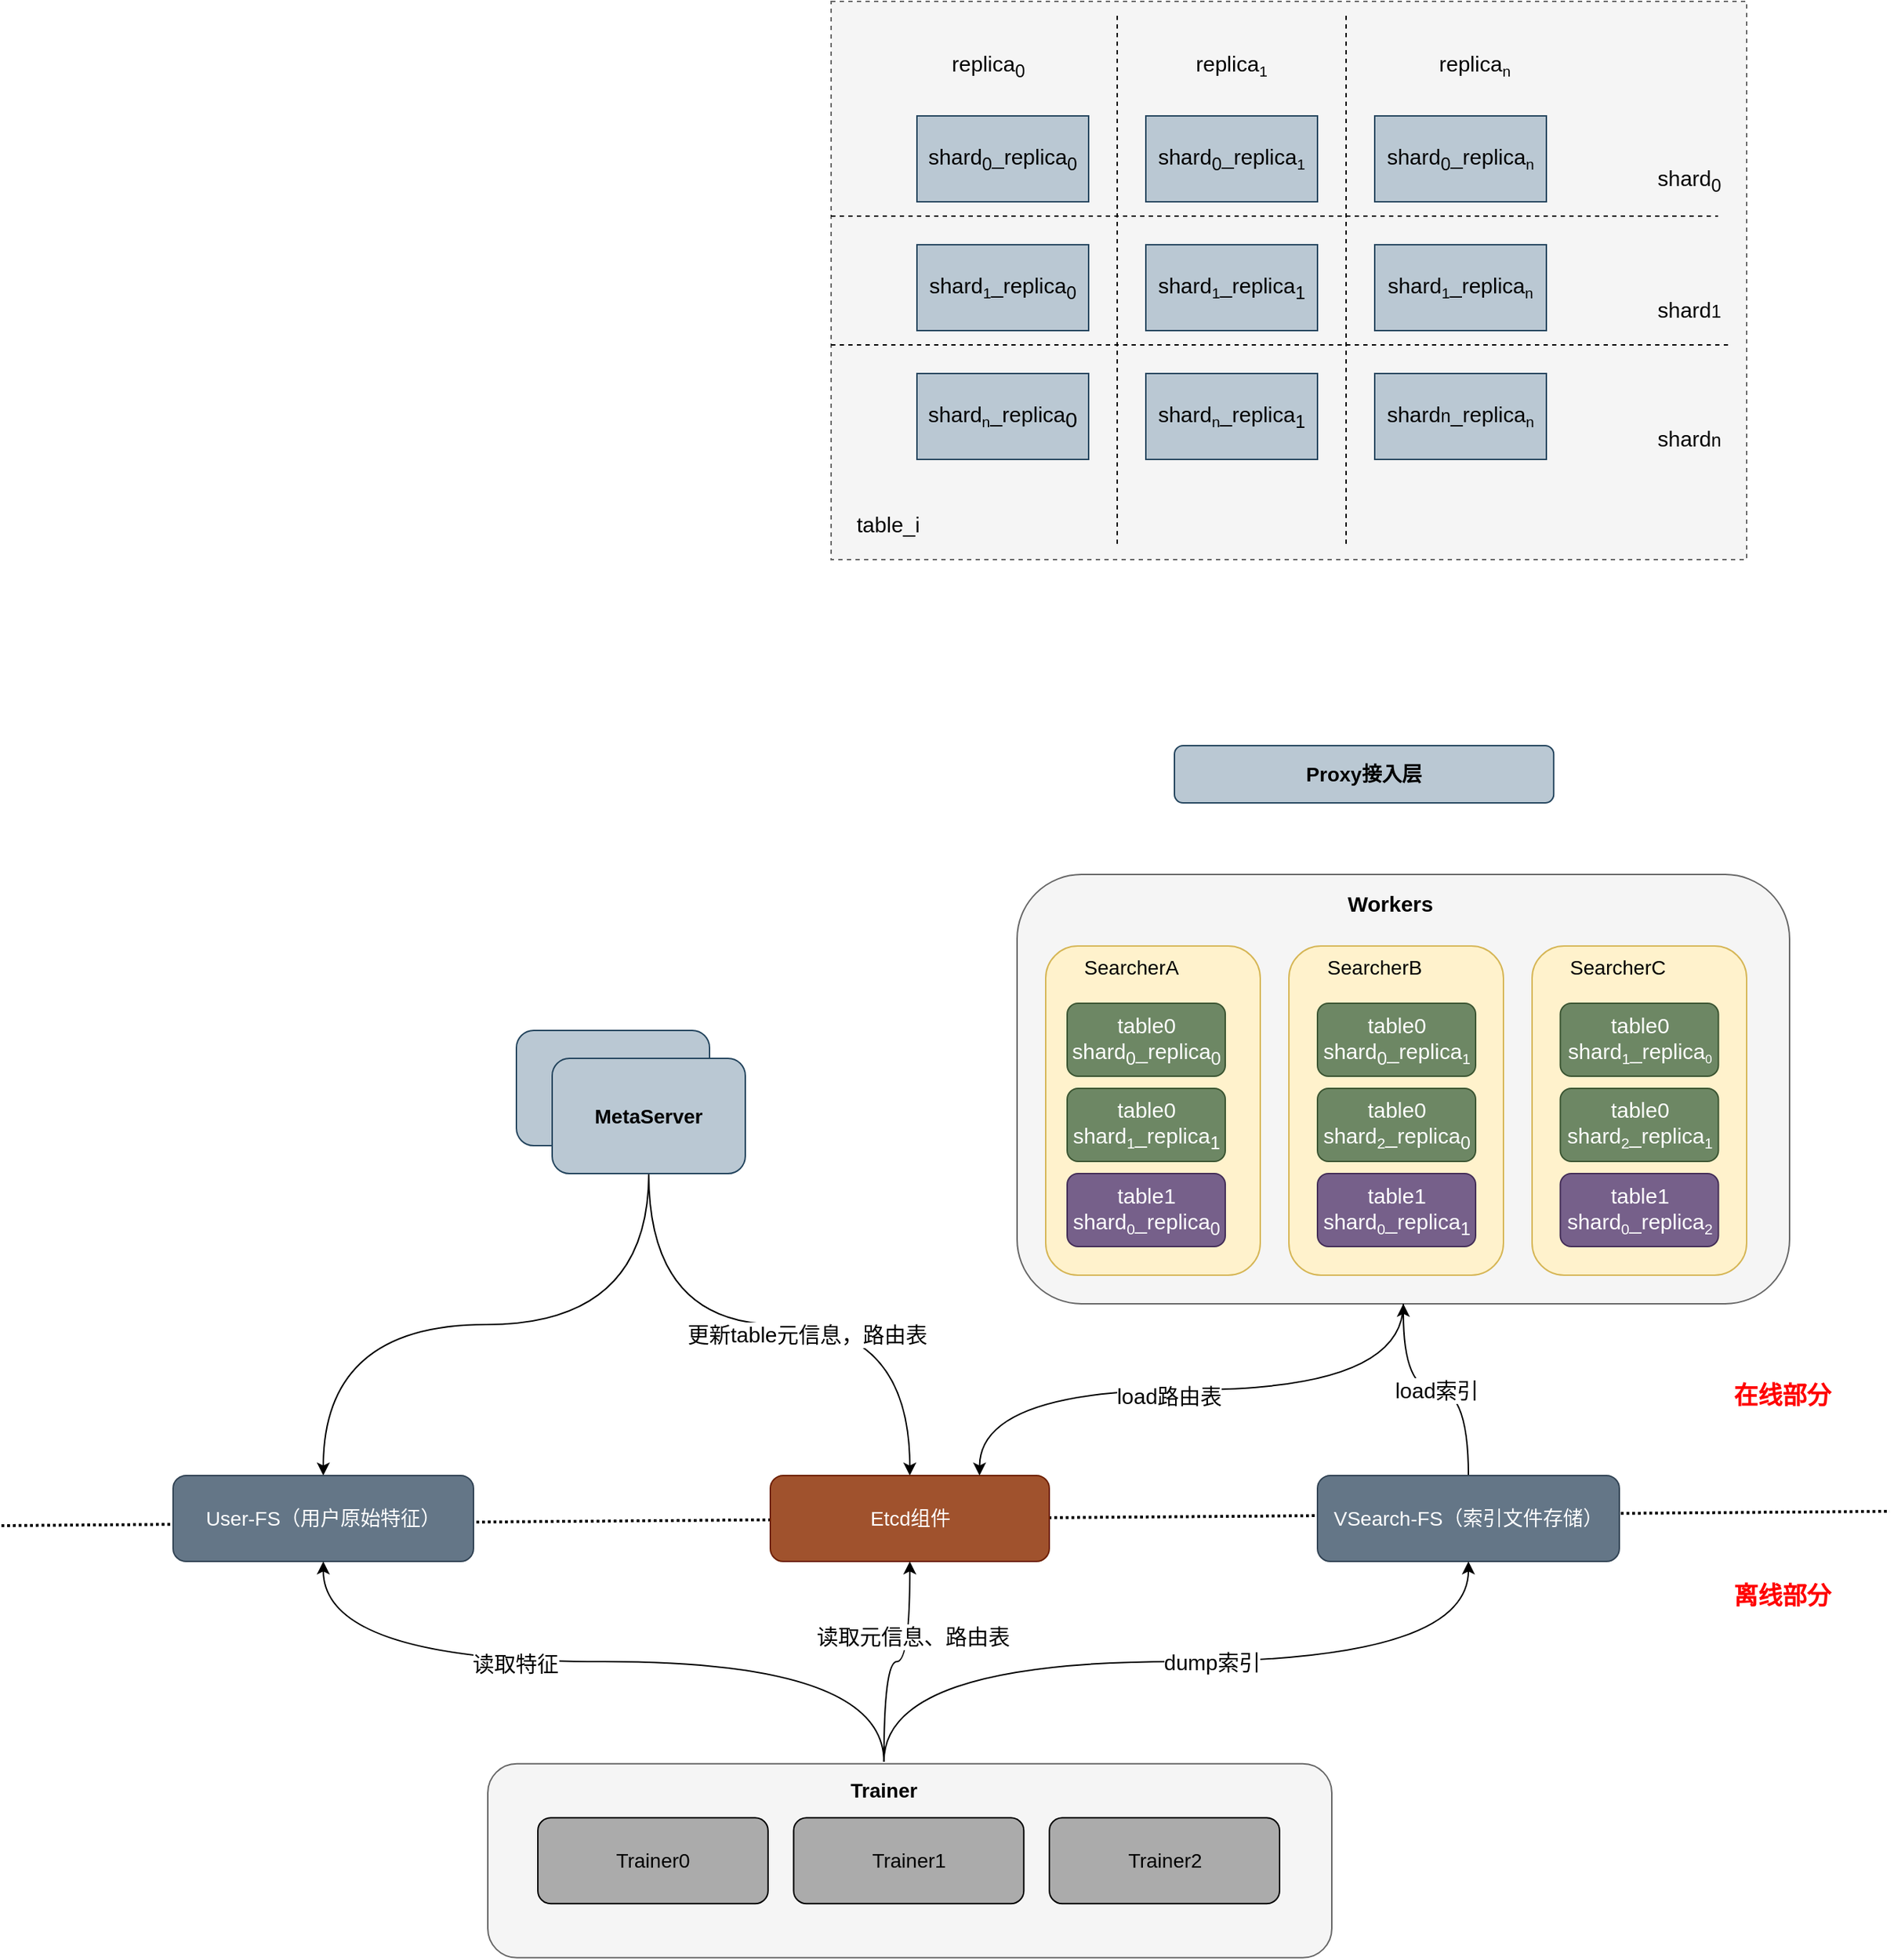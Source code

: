 <mxfile version="16.6.1" type="github">
  <diagram id="j-0y-MDL2szn67yI1NpS" name="Page-1">
    <mxGraphModel dx="2495" dy="944" grid="1" gridSize="10" guides="1" tooltips="1" connect="1" arrows="1" fold="1" page="1" pageScale="1" pageWidth="827" pageHeight="1169" math="0" shadow="0">
      <root>
        <mxCell id="0" />
        <mxCell id="1" parent="0" />
        <mxCell id="NU3mDsQa58ujVHkRj_Ya-65" value="" style="endArrow=none;dashed=1;html=1;rounded=0;fontSize=15;strokeWidth=2;dashPattern=1 1;" edge="1" parent="1">
          <mxGeometry width="50" height="50" relative="1" as="geometry">
            <mxPoint x="-520" y="1315" as="sourcePoint" />
            <mxPoint x="800" y="1305" as="targetPoint" />
          </mxGeometry>
        </mxCell>
        <mxCell id="NU3mDsQa58ujVHkRj_Ya-40" value="MetaServer" style="rounded=1;whiteSpace=wrap;html=1;fontSize=14;strokeWidth=1;fillColor=#bac8d3;strokeColor=#23445d;" vertex="1" parent="1">
          <mxGeometry x="-160" y="969" width="135" height="80.5" as="geometry" />
        </mxCell>
        <mxCell id="NU3mDsQa58ujVHkRj_Ya-34" value="" style="group;strokeWidth=0;" vertex="1" connectable="0" parent="1">
          <mxGeometry x="190" y="860" width="540" height="300" as="geometry" />
        </mxCell>
        <mxCell id="NU3mDsQa58ujVHkRj_Ya-35" value="" style="rounded=1;whiteSpace=wrap;html=1;strokeWidth=1;fillColor=#f5f5f5;strokeColor=#666666;fontColor=#333333;" vertex="1" parent="NU3mDsQa58ujVHkRj_Ya-34">
          <mxGeometry width="540" height="300" as="geometry" />
        </mxCell>
        <mxCell id="NU3mDsQa58ujVHkRj_Ya-36" value="&lt;b&gt;&lt;font style=&quot;font-size: 15px&quot;&gt;Workers&lt;/font&gt;&lt;/b&gt;" style="text;html=1;strokeColor=none;fillColor=none;align=center;verticalAlign=middle;whiteSpace=wrap;rounded=0;strokeWidth=1;fontSize=14;" vertex="1" parent="NU3mDsQa58ujVHkRj_Ya-34">
          <mxGeometry x="153" width="216" height="39.13" as="geometry" />
        </mxCell>
        <mxCell id="NU3mDsQa58ujVHkRj_Ya-31" value="" style="group" vertex="1" connectable="0" parent="1">
          <mxGeometry x="550" y="910" width="150" height="230" as="geometry" />
        </mxCell>
        <mxCell id="NU3mDsQa58ujVHkRj_Ya-32" value="" style="rounded=1;whiteSpace=wrap;html=1;strokeWidth=1;fillColor=#fff2cc;strokeColor=#d6b656;" vertex="1" parent="NU3mDsQa58ujVHkRj_Ya-31">
          <mxGeometry width="150" height="230" as="geometry" />
        </mxCell>
        <mxCell id="NU3mDsQa58ujVHkRj_Ya-33" value="SearcherC" style="text;html=1;strokeColor=none;fillColor=none;align=center;verticalAlign=middle;whiteSpace=wrap;rounded=0;strokeWidth=1;fontSize=14;" vertex="1" parent="NU3mDsQa58ujVHkRj_Ya-31">
          <mxGeometry x="30" width="60" height="30" as="geometry" />
        </mxCell>
        <mxCell id="NU3mDsQa58ujVHkRj_Ya-7" value="&lt;font style=&quot;font-size: 15px&quot;&gt;table0&lt;br&gt;shard&lt;/font&gt;&lt;font&gt;&lt;span style=&quot;font-size: 12.5px&quot;&gt;&lt;sub&gt;1&lt;/sub&gt;&lt;/span&gt;&lt;span style=&quot;font-size: 15px&quot;&gt;_replica&lt;/span&gt;&lt;/font&gt;&lt;font style=&quot;font-size: 10.417px&quot;&gt;&lt;sub&gt;0&lt;/sub&gt;&lt;/font&gt;" style="rounded=1;whiteSpace=wrap;html=1;fillColor=#6d8764;strokeColor=#3A5431;fontColor=#ffffff;" vertex="1" parent="NU3mDsQa58ujVHkRj_Ya-31">
          <mxGeometry x="19.734" y="40" width="110.526" height="51" as="geometry" />
        </mxCell>
        <mxCell id="NU3mDsQa58ujVHkRj_Ya-8" value="&lt;font style=&quot;font-size: 15px&quot;&gt;table0&lt;br&gt;shard&lt;/font&gt;&lt;font&gt;&lt;span style=&quot;font-size: 12.5px&quot;&gt;&lt;sub&gt;2&lt;/sub&gt;&lt;/span&gt;&lt;span style=&quot;font-size: 15px&quot;&gt;_replica&lt;/span&gt;&lt;span style=&quot;font-size: 12.5px&quot;&gt;&lt;sub&gt;1&lt;/sub&gt;&lt;/span&gt;&lt;/font&gt;" style="rounded=1;whiteSpace=wrap;html=1;fillColor=#6d8764;strokeColor=#3A5431;fontColor=#ffffff;" vertex="1" parent="NU3mDsQa58ujVHkRj_Ya-31">
          <mxGeometry x="19.734" y="99.5" width="110.526" height="51" as="geometry" />
        </mxCell>
        <mxCell id="NU3mDsQa58ujVHkRj_Ya-9" value="&lt;font style=&quot;font-size: 15px&quot;&gt;table1&lt;br&gt;shard&lt;/font&gt;&lt;font style=&quot;font-size: 12.5px&quot;&gt;&lt;sub&gt;0&lt;/sub&gt;&lt;/font&gt;&lt;font&gt;&lt;span style=&quot;font-size: 15px&quot;&gt;_replica&lt;/span&gt;&lt;span style=&quot;font-size: 12.5px&quot;&gt;&lt;sub&gt;2&lt;/sub&gt;&lt;/span&gt;&lt;/font&gt;" style="rounded=1;whiteSpace=wrap;html=1;fillColor=#76608a;strokeColor=#432D57;fontColor=#ffffff;" vertex="1" parent="NU3mDsQa58ujVHkRj_Ya-31">
          <mxGeometry x="19.734" y="159" width="110.526" height="51" as="geometry" />
        </mxCell>
        <mxCell id="NU3mDsQa58ujVHkRj_Ya-28" value="" style="group" vertex="1" connectable="0" parent="1">
          <mxGeometry x="380" y="910" width="150" height="230" as="geometry" />
        </mxCell>
        <mxCell id="NU3mDsQa58ujVHkRj_Ya-29" value="" style="rounded=1;whiteSpace=wrap;html=1;strokeWidth=1;fillColor=#fff2cc;strokeColor=#d6b656;" vertex="1" parent="NU3mDsQa58ujVHkRj_Ya-28">
          <mxGeometry width="150" height="230" as="geometry" />
        </mxCell>
        <mxCell id="NU3mDsQa58ujVHkRj_Ya-30" value="SearcherB" style="text;html=1;strokeColor=none;fillColor=none;align=center;verticalAlign=middle;whiteSpace=wrap;rounded=0;strokeWidth=1;fontSize=14;" vertex="1" parent="NU3mDsQa58ujVHkRj_Ya-28">
          <mxGeometry x="30" width="60" height="30" as="geometry" />
        </mxCell>
        <mxCell id="NU3mDsQa58ujVHkRj_Ya-27" value="" style="group" vertex="1" connectable="0" parent="1">
          <mxGeometry x="210" y="910" width="150" height="230" as="geometry" />
        </mxCell>
        <mxCell id="NU3mDsQa58ujVHkRj_Ya-24" value="" style="rounded=1;whiteSpace=wrap;html=1;strokeWidth=1;fillColor=#fff2cc;strokeColor=#d6b656;" vertex="1" parent="NU3mDsQa58ujVHkRj_Ya-27">
          <mxGeometry width="150" height="230" as="geometry" />
        </mxCell>
        <mxCell id="NU3mDsQa58ujVHkRj_Ya-25" value="SearcherA" style="text;html=1;strokeColor=none;fillColor=none;align=center;verticalAlign=middle;whiteSpace=wrap;rounded=0;strokeWidth=1;fontSize=14;" vertex="1" parent="NU3mDsQa58ujVHkRj_Ya-27">
          <mxGeometry x="30" width="60" height="30" as="geometry" />
        </mxCell>
        <mxCell id="fdRLc0dAf5TFovKy2uwc-23" value="" style="rounded=0;whiteSpace=wrap;html=1;fillColor=#f5f5f5;strokeColor=#666666;fontColor=#333333;dashed=1;" parent="1" vertex="1">
          <mxGeometry x="60" y="250" width="640" height="390" as="geometry" />
        </mxCell>
        <mxCell id="fdRLc0dAf5TFovKy2uwc-1" value="&lt;font style=&quot;font-size: 15px&quot;&gt;shard&lt;sub&gt;0&lt;/sub&gt;_replica&lt;sub&gt;0&lt;/sub&gt;&lt;/font&gt;" style="rounded=0;whiteSpace=wrap;html=1;fillColor=#bac8d3;strokeColor=#23445d;" parent="1" vertex="1">
          <mxGeometry x="120" y="330" width="120" height="60" as="geometry" />
        </mxCell>
        <mxCell id="fdRLc0dAf5TFovKy2uwc-2" value="&lt;font style=&quot;font-size: 15px&quot;&gt;shard&lt;/font&gt;&lt;font&gt;&lt;span style=&quot;font-size: 12.5px&quot;&gt;&lt;sub&gt;1&lt;/sub&gt;&lt;/span&gt;&lt;span style=&quot;font-size: 15px&quot;&gt;_replica&lt;/span&gt;&lt;span style=&quot;font-size: 15px&quot;&gt;&lt;sub&gt;0&lt;/sub&gt;&lt;/span&gt;&lt;/font&gt;" style="rounded=0;whiteSpace=wrap;html=1;fillColor=#bac8d3;strokeColor=#23445d;" parent="1" vertex="1">
          <mxGeometry x="120" y="420" width="120" height="60" as="geometry" />
        </mxCell>
        <mxCell id="fdRLc0dAf5TFovKy2uwc-3" value="&lt;font style=&quot;font-size: 15px&quot;&gt;shard&lt;/font&gt;&lt;font style=&quot;font-size: 12.5px&quot;&gt;&lt;sub&gt;n&lt;/sub&gt;&lt;/font&gt;&lt;font&gt;&lt;span style=&quot;font-size: 15px&quot;&gt;_replica&lt;/span&gt;&lt;sub style=&quot;font-size: 15px&quot;&gt;0&lt;/sub&gt;&lt;/font&gt;" style="rounded=0;whiteSpace=wrap;html=1;fillColor=#bac8d3;strokeColor=#23445d;" parent="1" vertex="1">
          <mxGeometry x="120" y="510" width="120" height="60" as="geometry" />
        </mxCell>
        <mxCell id="fdRLc0dAf5TFovKy2uwc-4" value="&lt;font style=&quot;font-size: 15px&quot;&gt;shard&lt;sub&gt;0&lt;/sub&gt;_replica&lt;/font&gt;&lt;font style=&quot;font-size: 12.5px&quot;&gt;&lt;sub&gt;1&lt;/sub&gt;&lt;/font&gt;" style="rounded=0;whiteSpace=wrap;html=1;fillColor=#bac8d3;strokeColor=#23445d;" parent="1" vertex="1">
          <mxGeometry x="280" y="330" width="120" height="60" as="geometry" />
        </mxCell>
        <mxCell id="fdRLc0dAf5TFovKy2uwc-5" value="&lt;font style=&quot;font-size: 15px&quot;&gt;shard&lt;/font&gt;&lt;font style=&quot;font-size: 12.5px&quot;&gt;&lt;sub&gt;1&lt;/sub&gt;&lt;/font&gt;&lt;font&gt;&lt;span style=&quot;font-size: 15px&quot;&gt;_replica&lt;sub&gt;1&lt;/sub&gt;&lt;/span&gt;&lt;/font&gt;" style="rounded=0;whiteSpace=wrap;html=1;fillColor=#bac8d3;strokeColor=#23445d;" parent="1" vertex="1">
          <mxGeometry x="280" y="420" width="120" height="60" as="geometry" />
        </mxCell>
        <mxCell id="fdRLc0dAf5TFovKy2uwc-6" value="&lt;font style=&quot;font-size: 15px&quot;&gt;shard&lt;/font&gt;&lt;font&gt;&lt;span style=&quot;font-size: 12.5px&quot;&gt;&lt;sub&gt;n&lt;/sub&gt;&lt;/span&gt;&lt;span style=&quot;font-size: 15px&quot;&gt;_replica&lt;sub&gt;1&lt;/sub&gt;&lt;/span&gt;&lt;/font&gt;" style="rounded=0;whiteSpace=wrap;html=1;fillColor=#bac8d3;strokeColor=#23445d;" parent="1" vertex="1">
          <mxGeometry x="280" y="510" width="120" height="60" as="geometry" />
        </mxCell>
        <mxCell id="fdRLc0dAf5TFovKy2uwc-7" value="&lt;font style=&quot;font-size: 15px&quot;&gt;shard&lt;sub&gt;0&lt;/sub&gt;_replica&lt;/font&gt;&lt;font style=&quot;font-size: 12.5px&quot;&gt;&lt;sub&gt;n&lt;/sub&gt;&lt;/font&gt;" style="rounded=0;whiteSpace=wrap;html=1;fillColor=#bac8d3;strokeColor=#23445d;" parent="1" vertex="1">
          <mxGeometry x="440" y="330" width="120" height="60" as="geometry" />
        </mxCell>
        <mxCell id="fdRLc0dAf5TFovKy2uwc-8" value="&lt;font style=&quot;font-size: 15px&quot;&gt;shard&lt;/font&gt;&lt;font&gt;&lt;span style=&quot;font-size: 12.5px&quot;&gt;&lt;sub&gt;1&lt;/sub&gt;&lt;/span&gt;&lt;span style=&quot;font-size: 15px&quot;&gt;_replica&lt;/span&gt;&lt;span style=&quot;font-size: 12.5px&quot;&gt;&lt;sub&gt;n&lt;/sub&gt;&lt;/span&gt;&lt;/font&gt;" style="rounded=0;whiteSpace=wrap;html=1;fillColor=#bac8d3;strokeColor=#23445d;" parent="1" vertex="1">
          <mxGeometry x="440" y="420" width="120" height="60" as="geometry" />
        </mxCell>
        <mxCell id="fdRLc0dAf5TFovKy2uwc-9" value="&lt;font style=&quot;font-size: 15px&quot;&gt;shard&lt;/font&gt;&lt;font&gt;&lt;span style=&quot;font-size: 12.5px&quot;&gt;n&lt;/span&gt;&lt;span style=&quot;font-size: 15px&quot;&gt;_replica&lt;/span&gt;&lt;span style=&quot;font-size: 12.5px&quot;&gt;&lt;sub&gt;n&lt;/sub&gt;&lt;/span&gt;&lt;/font&gt;" style="rounded=0;whiteSpace=wrap;html=1;fillColor=#bac8d3;strokeColor=#23445d;" parent="1" vertex="1">
          <mxGeometry x="440" y="510" width="120" height="60" as="geometry" />
        </mxCell>
        <mxCell id="fdRLc0dAf5TFovKy2uwc-10" value="" style="endArrow=none;dashed=1;html=1;rounded=0;fontSize=15;" parent="1" edge="1">
          <mxGeometry width="50" height="50" relative="1" as="geometry">
            <mxPoint x="60" y="400" as="sourcePoint" />
            <mxPoint x="680" y="400" as="targetPoint" />
          </mxGeometry>
        </mxCell>
        <mxCell id="fdRLc0dAf5TFovKy2uwc-11" value="" style="endArrow=none;dashed=1;html=1;rounded=0;fontSize=15;" parent="1" edge="1">
          <mxGeometry width="50" height="50" relative="1" as="geometry">
            <mxPoint x="60" y="490" as="sourcePoint" />
            <mxPoint x="690" y="490" as="targetPoint" />
          </mxGeometry>
        </mxCell>
        <mxCell id="fdRLc0dAf5TFovKy2uwc-12" value="" style="endArrow=none;dashed=1;html=1;rounded=0;fontSize=15;" parent="1" edge="1">
          <mxGeometry width="50" height="50" relative="1" as="geometry">
            <mxPoint x="260" y="260" as="sourcePoint" />
            <mxPoint x="260" y="630" as="targetPoint" />
          </mxGeometry>
        </mxCell>
        <mxCell id="fdRLc0dAf5TFovKy2uwc-13" value="" style="endArrow=none;dashed=1;html=1;rounded=0;fontSize=15;" parent="1" edge="1">
          <mxGeometry width="50" height="50" relative="1" as="geometry">
            <mxPoint x="420" y="260" as="sourcePoint" />
            <mxPoint x="420" y="630" as="targetPoint" />
          </mxGeometry>
        </mxCell>
        <mxCell id="fdRLc0dAf5TFovKy2uwc-14" value="shard&lt;sub&gt;0&lt;/sub&gt;" style="text;html=1;strokeColor=none;fillColor=none;align=center;verticalAlign=middle;whiteSpace=wrap;rounded=0;fontSize=15;" parent="1" vertex="1">
          <mxGeometry x="630" y="360" width="60" height="30" as="geometry" />
        </mxCell>
        <mxCell id="fdRLc0dAf5TFovKy2uwc-15" value="shard&lt;span style=&quot;font-size: 12.5px&quot;&gt;1&lt;/span&gt;" style="text;html=1;strokeColor=none;fillColor=none;align=center;verticalAlign=middle;whiteSpace=wrap;rounded=0;fontSize=15;" parent="1" vertex="1">
          <mxGeometry x="630" y="450" width="60" height="30" as="geometry" />
        </mxCell>
        <mxCell id="fdRLc0dAf5TFovKy2uwc-16" value="shard&lt;span style=&quot;font-size: 12.5px&quot;&gt;n&lt;/span&gt;" style="text;html=1;strokeColor=none;fillColor=none;align=center;verticalAlign=middle;whiteSpace=wrap;rounded=0;fontSize=15;" parent="1" vertex="1">
          <mxGeometry x="630" y="540" width="60" height="30" as="geometry" />
        </mxCell>
        <mxCell id="fdRLc0dAf5TFovKy2uwc-20" value="&lt;span style=&quot;font-size: 15px&quot;&gt;replica&lt;/span&gt;&lt;sub&gt;0&lt;/sub&gt;" style="text;html=1;strokeColor=none;fillColor=none;align=center;verticalAlign=middle;whiteSpace=wrap;rounded=0;fontSize=15;" parent="1" vertex="1">
          <mxGeometry x="140" y="280" width="60" height="30" as="geometry" />
        </mxCell>
        <mxCell id="fdRLc0dAf5TFovKy2uwc-21" value="&lt;span style=&quot;font-size: 15px&quot;&gt;replica&lt;/span&gt;&lt;span style=&quot;font-size: 12.5px&quot;&gt;&lt;sub&gt;1&lt;/sub&gt;&lt;/span&gt;" style="text;html=1;strokeColor=none;fillColor=none;align=center;verticalAlign=middle;whiteSpace=wrap;rounded=0;fontSize=15;" parent="1" vertex="1">
          <mxGeometry x="310" y="280" width="60" height="30" as="geometry" />
        </mxCell>
        <mxCell id="fdRLc0dAf5TFovKy2uwc-22" value="&lt;span style=&quot;font-size: 15px&quot;&gt;replica&lt;/span&gt;&lt;span style=&quot;font-size: 12.5px&quot;&gt;&lt;sub&gt;n&lt;/sub&gt;&lt;/span&gt;" style="text;html=1;strokeColor=none;fillColor=none;align=center;verticalAlign=middle;whiteSpace=wrap;rounded=0;fontSize=15;" parent="1" vertex="1">
          <mxGeometry x="480" y="280" width="60" height="30" as="geometry" />
        </mxCell>
        <mxCell id="fdRLc0dAf5TFovKy2uwc-24" value="table_i" style="text;html=1;strokeColor=none;fillColor=none;align=center;verticalAlign=middle;whiteSpace=wrap;rounded=0;fontSize=15;" parent="1" vertex="1">
          <mxGeometry x="70" y="600" width="60" height="30" as="geometry" />
        </mxCell>
        <mxCell id="NU3mDsQa58ujVHkRj_Ya-1" value="&lt;font style=&quot;font-size: 15px&quot;&gt;table0&lt;br&gt;shard&lt;sub&gt;0&lt;/sub&gt;_replica&lt;sub&gt;0&lt;/sub&gt;&lt;/font&gt;" style="rounded=1;whiteSpace=wrap;html=1;fillColor=#6d8764;strokeColor=#3A5431;fontColor=#ffffff;" vertex="1" parent="1">
          <mxGeometry x="225" y="950" width="110.526" height="51" as="geometry" />
        </mxCell>
        <mxCell id="NU3mDsQa58ujVHkRj_Ya-2" value="&lt;font style=&quot;font-size: 15px&quot;&gt;table0&lt;br&gt;shard&lt;/font&gt;&lt;font&gt;&lt;span style=&quot;font-size: 12.5px&quot;&gt;&lt;sub&gt;1&lt;/sub&gt;&lt;/span&gt;&lt;span style=&quot;font-size: 15px&quot;&gt;_replica&lt;/span&gt;&lt;span style=&quot;font-size: 15px&quot;&gt;&lt;sub&gt;1&lt;/sub&gt;&lt;/span&gt;&lt;/font&gt;" style="rounded=1;whiteSpace=wrap;html=1;fillColor=#6d8764;strokeColor=#3A5431;fontColor=#ffffff;" vertex="1" parent="1">
          <mxGeometry x="225" y="1009.5" width="110.526" height="51" as="geometry" />
        </mxCell>
        <mxCell id="NU3mDsQa58ujVHkRj_Ya-3" value="&lt;font style=&quot;font-size: 15px&quot;&gt;table1&lt;br&gt;shard&lt;/font&gt;&lt;font style=&quot;font-size: 12.5px&quot;&gt;&lt;sub&gt;0&lt;/sub&gt;&lt;/font&gt;&lt;font&gt;&lt;span style=&quot;font-size: 15px&quot;&gt;_replica&lt;sub&gt;0&lt;/sub&gt;&lt;/span&gt;&lt;/font&gt;" style="rounded=1;whiteSpace=wrap;html=1;fillColor=#76608a;strokeColor=#432D57;fontColor=#ffffff;" vertex="1" parent="1">
          <mxGeometry x="225" y="1069" width="110.526" height="51" as="geometry" />
        </mxCell>
        <mxCell id="NU3mDsQa58ujVHkRj_Ya-4" value="&lt;font style=&quot;font-size: 15px&quot;&gt;table0&lt;br&gt;shard&lt;sub&gt;0&lt;/sub&gt;_replica&lt;/font&gt;&lt;font style=&quot;font-size: 12.5px&quot;&gt;&lt;sub&gt;1&lt;/sub&gt;&lt;/font&gt;" style="rounded=1;whiteSpace=wrap;html=1;fillColor=#6d8764;strokeColor=#3A5431;fontColor=#ffffff;" vertex="1" parent="1">
          <mxGeometry x="399.997" y="950" width="110.526" height="51" as="geometry" />
        </mxCell>
        <mxCell id="NU3mDsQa58ujVHkRj_Ya-5" value="&lt;font style=&quot;font-size: 15px&quot;&gt;table0&lt;br&gt;shard&lt;/font&gt;&lt;font style=&quot;font-size: 12.5px&quot;&gt;&lt;sub&gt;2&lt;/sub&gt;&lt;/font&gt;&lt;font&gt;&lt;span style=&quot;font-size: 15px&quot;&gt;_replica&lt;sub&gt;0&lt;/sub&gt;&lt;/span&gt;&lt;/font&gt;" style="rounded=1;whiteSpace=wrap;html=1;fillColor=#6d8764;strokeColor=#3A5431;fontColor=#ffffff;" vertex="1" parent="1">
          <mxGeometry x="399.997" y="1009.5" width="110.526" height="51" as="geometry" />
        </mxCell>
        <mxCell id="NU3mDsQa58ujVHkRj_Ya-6" value="&lt;font style=&quot;font-size: 15px&quot;&gt;table1&lt;br&gt;shard&lt;/font&gt;&lt;font&gt;&lt;span style=&quot;font-size: 12.5px&quot;&gt;&lt;sub&gt;0&lt;/sub&gt;&lt;/span&gt;&lt;span style=&quot;font-size: 15px&quot;&gt;_replica&lt;sub&gt;1&lt;/sub&gt;&lt;/span&gt;&lt;/font&gt;" style="rounded=1;whiteSpace=wrap;html=1;fillColor=#76608a;strokeColor=#432D57;fontColor=#ffffff;" vertex="1" parent="1">
          <mxGeometry x="399.997" y="1069" width="110.526" height="51" as="geometry" />
        </mxCell>
        <mxCell id="NU3mDsQa58ujVHkRj_Ya-61" style="edgeStyle=orthogonalEdgeStyle;curved=1;rounded=0;orthogonalLoop=1;jettySize=auto;html=1;exitX=0.5;exitY=0;exitDx=0;exitDy=0;fontSize=15;" edge="1" parent="1" source="NU3mDsQa58ujVHkRj_Ya-37" target="NU3mDsQa58ujVHkRj_Ya-35">
          <mxGeometry relative="1" as="geometry" />
        </mxCell>
        <mxCell id="NU3mDsQa58ujVHkRj_Ya-62" value="load索引" style="edgeLabel;html=1;align=center;verticalAlign=middle;resizable=0;points=[];fontSize=15;" vertex="1" connectable="0" parent="NU3mDsQa58ujVHkRj_Ya-61">
          <mxGeometry x="0.01" relative="1" as="geometry">
            <mxPoint x="1" as="offset" />
          </mxGeometry>
        </mxCell>
        <mxCell id="NU3mDsQa58ujVHkRj_Ya-37" value="VSearch-FS（索引文件存储）" style="rounded=1;whiteSpace=wrap;html=1;fontSize=14;strokeWidth=1;fillColor=#647687;strokeColor=#314354;fontColor=#ffffff;" vertex="1" parent="1">
          <mxGeometry x="400" y="1280" width="211" height="60" as="geometry" />
        </mxCell>
        <mxCell id="NU3mDsQa58ujVHkRj_Ya-38" value="&lt;b&gt;Proxy接入层&lt;/b&gt;" style="rounded=1;whiteSpace=wrap;html=1;fontSize=14;strokeWidth=1;fillColor=#bac8d3;strokeColor=#23445d;" vertex="1" parent="1">
          <mxGeometry x="300" y="770" width="265.13" height="40" as="geometry" />
        </mxCell>
        <mxCell id="NU3mDsQa58ujVHkRj_Ya-50" style="edgeStyle=orthogonalEdgeStyle;curved=1;rounded=0;orthogonalLoop=1;jettySize=auto;html=1;exitX=0.5;exitY=1;exitDx=0;exitDy=0;fontSize=15;" edge="1" parent="1" source="NU3mDsQa58ujVHkRj_Ya-39" target="NU3mDsQa58ujVHkRj_Ya-47">
          <mxGeometry relative="1" as="geometry" />
        </mxCell>
        <mxCell id="NU3mDsQa58ujVHkRj_Ya-51" style="edgeStyle=orthogonalEdgeStyle;curved=1;rounded=0;orthogonalLoop=1;jettySize=auto;html=1;exitX=0.5;exitY=1;exitDx=0;exitDy=0;fontSize=15;" edge="1" parent="1" source="NU3mDsQa58ujVHkRj_Ya-39" target="NU3mDsQa58ujVHkRj_Ya-48">
          <mxGeometry relative="1" as="geometry" />
        </mxCell>
        <mxCell id="NU3mDsQa58ujVHkRj_Ya-60" value="更新table元信息，路由表" style="edgeLabel;html=1;align=center;verticalAlign=middle;resizable=0;points=[];fontSize=15;" vertex="1" connectable="0" parent="NU3mDsQa58ujVHkRj_Ya-51">
          <mxGeometry x="0.096" y="-5" relative="1" as="geometry">
            <mxPoint y="1" as="offset" />
          </mxGeometry>
        </mxCell>
        <mxCell id="NU3mDsQa58ujVHkRj_Ya-39" value="&lt;b&gt;MetaServer&lt;/b&gt;" style="rounded=1;whiteSpace=wrap;html=1;fontSize=14;strokeWidth=1;fillColor=#bac8d3;strokeColor=#23445d;" vertex="1" parent="1">
          <mxGeometry x="-135" y="988.5" width="135" height="80.5" as="geometry" />
        </mxCell>
        <mxCell id="NU3mDsQa58ujVHkRj_Ya-47" value="User-FS（用户原始特征）" style="rounded=1;whiteSpace=wrap;html=1;fontSize=14;strokeWidth=1;fillColor=#647687;strokeColor=#314354;fontColor=#ffffff;" vertex="1" parent="1">
          <mxGeometry x="-400" y="1280" width="210" height="60" as="geometry" />
        </mxCell>
        <mxCell id="NU3mDsQa58ujVHkRj_Ya-48" value="Etcd组件" style="rounded=1;whiteSpace=wrap;html=1;fontSize=14;strokeWidth=1;fillColor=#a0522d;strokeColor=#6D1F00;fontColor=#ffffff;" vertex="1" parent="1">
          <mxGeometry x="17.5" y="1280" width="195" height="60" as="geometry" />
        </mxCell>
        <mxCell id="NU3mDsQa58ujVHkRj_Ya-53" style="edgeStyle=orthogonalEdgeStyle;curved=1;rounded=0;orthogonalLoop=1;jettySize=auto;html=1;exitX=0.5;exitY=0;exitDx=0;exitDy=0;entryX=0.5;entryY=1;entryDx=0;entryDy=0;fontSize=15;" edge="1" parent="1" source="NU3mDsQa58ujVHkRj_Ya-43" target="NU3mDsQa58ujVHkRj_Ya-47">
          <mxGeometry relative="1" as="geometry" />
        </mxCell>
        <mxCell id="NU3mDsQa58ujVHkRj_Ya-57" value="读取特征" style="edgeLabel;html=1;align=center;verticalAlign=middle;resizable=0;points=[];fontSize=15;" vertex="1" connectable="0" parent="NU3mDsQa58ujVHkRj_Ya-53">
          <mxGeometry x="0.235" y="1" relative="1" as="geometry">
            <mxPoint as="offset" />
          </mxGeometry>
        </mxCell>
        <mxCell id="NU3mDsQa58ujVHkRj_Ya-54" style="edgeStyle=orthogonalEdgeStyle;curved=1;rounded=0;orthogonalLoop=1;jettySize=auto;html=1;exitX=0.5;exitY=0;exitDx=0;exitDy=0;entryX=0.5;entryY=1;entryDx=0;entryDy=0;fontSize=15;" edge="1" parent="1" source="NU3mDsQa58ujVHkRj_Ya-43" target="NU3mDsQa58ujVHkRj_Ya-48">
          <mxGeometry relative="1" as="geometry" />
        </mxCell>
        <mxCell id="NU3mDsQa58ujVHkRj_Ya-59" value="读取元信息、路由表" style="edgeLabel;html=1;align=center;verticalAlign=middle;resizable=0;points=[];fontSize=15;" vertex="1" connectable="0" parent="NU3mDsQa58ujVHkRj_Ya-54">
          <mxGeometry x="0.341" y="-1" relative="1" as="geometry">
            <mxPoint x="1" as="offset" />
          </mxGeometry>
        </mxCell>
        <mxCell id="NU3mDsQa58ujVHkRj_Ya-55" value="" style="group" vertex="1" connectable="0" parent="1">
          <mxGeometry x="-180" y="1480" width="590" height="136.88" as="geometry" />
        </mxCell>
        <mxCell id="NU3mDsQa58ujVHkRj_Ya-42" value="" style="rounded=1;whiteSpace=wrap;html=1;strokeWidth=1;fillColor=#f5f5f5;strokeColor=#666666;fontColor=#333333;" vertex="1" parent="NU3mDsQa58ujVHkRj_Ya-55">
          <mxGeometry y="1.38" width="590" height="135.5" as="geometry" />
        </mxCell>
        <mxCell id="NU3mDsQa58ujVHkRj_Ya-43" value="&lt;b&gt;Trainer&lt;/b&gt;" style="text;html=1;strokeColor=none;fillColor=none;align=center;verticalAlign=middle;whiteSpace=wrap;rounded=0;strokeWidth=1;fontSize=14;" vertex="1" parent="NU3mDsQa58ujVHkRj_Ya-55">
          <mxGeometry x="83.816" width="386.182" height="39.13" as="geometry" />
        </mxCell>
        <mxCell id="NU3mDsQa58ujVHkRj_Ya-44" value="Trainer0" style="rounded=1;whiteSpace=wrap;html=1;fontSize=14;strokeWidth=1;fillColor=#ABABAB;" vertex="1" parent="NU3mDsQa58ujVHkRj_Ya-55">
          <mxGeometry x="34.998" y="39.13" width="160.909" height="60" as="geometry" />
        </mxCell>
        <mxCell id="NU3mDsQa58ujVHkRj_Ya-45" value="Trainer1" style="rounded=1;whiteSpace=wrap;html=1;fontSize=14;strokeWidth=1;fillColor=#ABABAB;" vertex="1" parent="NU3mDsQa58ujVHkRj_Ya-55">
          <mxGeometry x="213.785" y="39.13" width="160.909" height="60" as="geometry" />
        </mxCell>
        <mxCell id="NU3mDsQa58ujVHkRj_Ya-46" value="Trainer2" style="rounded=1;whiteSpace=wrap;html=1;fontSize=14;strokeWidth=1;fillColor=#ABABAB;" vertex="1" parent="NU3mDsQa58ujVHkRj_Ya-55">
          <mxGeometry x="392.573" y="39.13" width="160.909" height="60" as="geometry" />
        </mxCell>
        <mxCell id="NU3mDsQa58ujVHkRj_Ya-56" style="edgeStyle=orthogonalEdgeStyle;curved=1;rounded=0;orthogonalLoop=1;jettySize=auto;html=1;exitX=0.5;exitY=0;exitDx=0;exitDy=0;entryX=0.5;entryY=1;entryDx=0;entryDy=0;fontSize=15;" edge="1" parent="1" source="NU3mDsQa58ujVHkRj_Ya-43" target="NU3mDsQa58ujVHkRj_Ya-37">
          <mxGeometry relative="1" as="geometry" />
        </mxCell>
        <mxCell id="NU3mDsQa58ujVHkRj_Ya-58" value="dump索引" style="edgeLabel;html=1;align=center;verticalAlign=middle;resizable=0;points=[];fontSize=15;" vertex="1" connectable="0" parent="NU3mDsQa58ujVHkRj_Ya-56">
          <mxGeometry x="0.088" relative="1" as="geometry">
            <mxPoint as="offset" />
          </mxGeometry>
        </mxCell>
        <mxCell id="NU3mDsQa58ujVHkRj_Ya-63" style="edgeStyle=orthogonalEdgeStyle;curved=1;rounded=0;orthogonalLoop=1;jettySize=auto;html=1;exitX=0.5;exitY=1;exitDx=0;exitDy=0;entryX=0.75;entryY=0;entryDx=0;entryDy=0;fontSize=15;" edge="1" parent="1" source="NU3mDsQa58ujVHkRj_Ya-35" target="NU3mDsQa58ujVHkRj_Ya-48">
          <mxGeometry relative="1" as="geometry" />
        </mxCell>
        <mxCell id="NU3mDsQa58ujVHkRj_Ya-64" value="load路由表" style="edgeLabel;html=1;align=center;verticalAlign=middle;resizable=0;points=[];fontSize=15;" vertex="1" connectable="0" parent="NU3mDsQa58ujVHkRj_Ya-63">
          <mxGeometry x="0.078" y="4" relative="1" as="geometry">
            <mxPoint as="offset" />
          </mxGeometry>
        </mxCell>
        <mxCell id="NU3mDsQa58ujVHkRj_Ya-67" value="&lt;font color=&quot;#ff0000&quot; style=&quot;font-size: 17px;&quot;&gt;在线部分&lt;/font&gt;" style="text;html=1;strokeColor=none;fillColor=none;align=center;verticalAlign=middle;whiteSpace=wrap;rounded=0;fontSize=17;fontStyle=1" vertex="1" parent="1">
          <mxGeometry x="680" y="1210" width="90" height="30" as="geometry" />
        </mxCell>
        <mxCell id="NU3mDsQa58ujVHkRj_Ya-68" value="离线部分" style="text;html=1;strokeColor=none;fillColor=none;align=center;verticalAlign=middle;whiteSpace=wrap;rounded=0;fontSize=17;fontColor=#FF0000;fontStyle=1" vertex="1" parent="1">
          <mxGeometry x="680" y="1350" width="90" height="30" as="geometry" />
        </mxCell>
      </root>
    </mxGraphModel>
  </diagram>
</mxfile>
